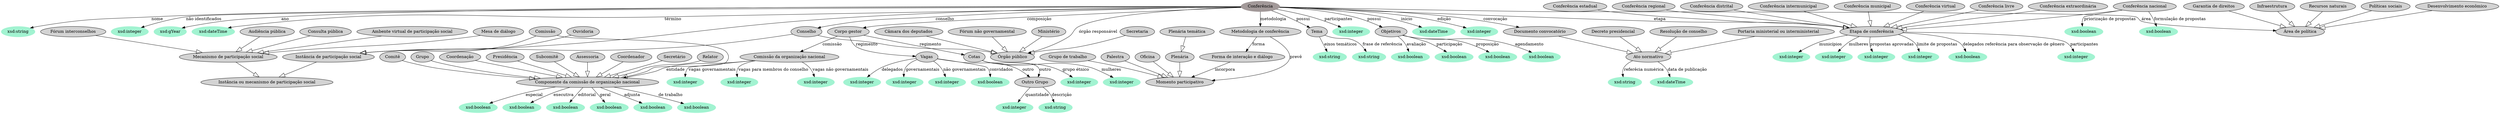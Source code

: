 digraph  {
	node [label="\N"];
	Conferência	 [color="#A29999",
		style=filled];
	22	 [color="#A2F3D1",
		label="xsd:dateTime",
		style=filled];
	Conferência -> 22	 [label=término];
	"Corpo gestor"	 [style=filled];
	Conferência -> "Corpo gestor"	 [label=composição];
	"Metodologia de conferência"	 [style=filled];
	Conferência -> "Metodologia de conferência"	 [label=metodologia];
	1	 [color="#A2F3D1",
		label="xsd:string",
		style=filled];
	Conferência -> 1	 [label=nome];
	4	 [color="#A2F3D1",
		label="xsd:integer",
		style=filled];
	Conferência -> 4	 [label="não identificados"];
	5	 [color="#A2F3D1",
		label="xsd:gYear",
		style=filled];
	Conferência -> 5	 [label=ano];
	"Etapa de conferência"	 [style=filled];
	Conferência -> "Etapa de conferência"	 [label=etapa];
	"Área de política"	 [style=filled];
	Conferência -> "Área de política"	 [label=área];
	Tema	 [style=filled];
	Conferência -> Tema	 [label=possui];
	3	 [color="#A2F3D1",
		label="xsd:integer",
		style=filled];
	Conferência -> 3	 [label=participantes];
	"Órgão público"	 [style=filled];
	Conferência -> "Órgão público"	 [label="órgão responsável"];
	"Instância de participação social"	 [style=filled];
	Conferência -> "Instância de participação social"	 [arrowhead=empty,
		arrowsize=2];
	"Documento convocatório"	 [style=filled];
	Conferência -> "Documento convocatório"	 [label=convocação];
	21	 [color="#A2F3D1",
		label="xsd:dateTime",
		style=filled];
	Conferência -> 21	 [label=início];
	2	 [color="#A2F3D1",
		label="xsd:integer",
		style=filled];
	Conferência -> 2	 [label=edição];
	Conselho	 [style=filled];
	Conferência -> Conselho	 [label=conselho];
	Objetivos	 [style=filled];
	Conferência -> Objetivos	 [label=possui];
	"Instância ou mecanismo de participação social"	 [style=filled];
	"Instância de participação social" -> "Instância ou mecanismo de participação social"	 [arrowhead=empty,
		arrowsize=2];
	"Mecanismo de participação social"	 [style=filled];
	"Mecanismo de participação social" -> "Instância ou mecanismo de participação social"	 [arrowhead=empty,
		arrowsize=2];
	Conselho -> "Órgão público"	 [arrowhead=empty,
		arrowsize=2];
	Conselho -> "Instância de participação social"	 [arrowhead=empty,
		arrowsize=2];
	Ouvidoria	 [style=filled];
	Ouvidoria -> "Instância de participação social"	 [arrowhead=empty,
		arrowsize=2];
	Comissão	 [style=filled];
	"Componente da comissão de organização nacional"	 [style=filled];
	Comissão -> "Componente da comissão de organização nacional"	 [arrowhead=empty,
		arrowsize=2];
	Comissão -> "Instância de participação social"	 [arrowhead=empty,
		arrowsize=2];
	"Mesa de diálogo"	 [style=filled];
	"Mesa de diálogo" -> "Mecanismo de participação social"	 [arrowhead=empty,
		arrowsize=2];
	"Fórum interconselhos"	 [style=filled];
	"Fórum interconselhos" -> "Mecanismo de participação social"	 [arrowhead=empty,
		arrowsize=2];
	"Audiência pública"	 [style=filled];
	"Audiência pública" -> "Mecanismo de participação social"	 [arrowhead=empty,
		arrowsize=2];
	"Consulta pública"	 [style=filled];
	"Consulta pública" -> "Mecanismo de participação social"	 [arrowhead=empty,
		arrowsize=2];
	"Ambente virtual de participação social"	 [style=filled];
	"Ambente virtual de participação social" -> "Mecanismo de participação social"	 [arrowhead=empty,
		arrowsize=2];
	Ministério	 [style=filled];
	Ministério -> "Órgão público"	 [arrowhead=empty,
		arrowsize=2];
	Secretaria	 [style=filled];
	Secretaria -> "Órgão público"	 [arrowhead=empty,
		arrowsize=2];
	"Câmara dos deputados"	 [style=filled];
	"Câmara dos deputados" -> "Órgão público"	 [arrowhead=empty,
		arrowsize=2];
	"Fórum não governamental"	 [style=filled];
	"Fórum não governamental" -> "Órgão público"	 [arrowhead=empty,
		arrowsize=2];
	"Ato normativo"	 [style=filled];
	"Documento convocatório" -> "Ato normativo"	 [arrowhead=empty,
		arrowsize=2];
	7	 [color="#A2F3D1",
		label="xsd:string",
		style=filled];
	"Ato normativo" -> 7	 [label="referêcia numérica"];
	6	 [color="#A2F3D1",
		label="xsd:dateTime",
		style=filled];
	"Ato normativo" -> 6	 [label="data de publicação"];
	"Portaria ministerial ou interministerial"	 [style=filled];
	"Portaria ministerial ou interministerial" -> "Ato normativo"	 [arrowhead=empty,
		arrowsize=2];
	"Decreto presidencial"	 [style=filled];
	"Decreto presidencial" -> "Ato normativo"	 [arrowhead=empty,
		arrowsize=2];
	"Resolução de conselho"	 [style=filled];
	"Resolução de conselho" -> "Ato normativo"	 [arrowhead=empty,
		arrowsize=2];
	"Políticas sociais"	 [style=filled];
	"Políticas sociais" -> "Área de política"	 [arrowhead=empty,
		arrowsize=2];
	"Desenvolvimento econômico"	 [style=filled];
	"Desenvolvimento econômico" -> "Área de política"	 [arrowhead=empty,
		arrowsize=2];
	"Garantia de direitos"	 [style=filled];
	"Garantia de direitos" -> "Área de política"	 [arrowhead=empty,
		arrowsize=2];
	Infraestrutura	 [style=filled];
	Infraestrutura -> "Área de política"	 [arrowhead=empty,
		arrowsize=2];
	"Recursos naturais"	 [style=filled];
	"Recursos naturais" -> "Área de política"	 [arrowhead=empty,
		arrowsize=2];
	8	 [color="#A2F3D1",
		label="xsd:boolean",
		style=filled];
	Objetivos -> 8	 [label=agendamento];
	9	 [color="#A2F3D1",
		label="xsd:boolean",
		style=filled];
	Objetivos -> 9	 [label=avaliação];
	10	 [color="#A2F3D1",
		label="xsd:boolean",
		style=filled];
	Objetivos -> 10	 [label=participação];
	11	 [color="#A2F3D1",
		label="xsd:boolean",
		style=filled];
	Objetivos -> 11	 [label=proposição];
	13	 [color="#A2F3D1",
		label="xsd:string",
		style=filled];
	Tema -> 13	 [label="eixos temáticos"];
	12	 [color="#A2F3D1",
		label="xsd:string",
		style=filled];
	Tema -> 12	 [label="frase de referência"];
	18	 [color="#A2F3D1",
		label="xsd:boolean",
		style=filled];
	"Etapa de conferência" -> 18	 [label="delegados referência para observação de gênero"];
	14	 [color="#A2F3D1",
		label="xsd:integer",
		style=filled];
	"Etapa de conferência" -> 14	 [label=participantes];
	15	 [color="#A2F3D1",
		label="xsd:integer",
		style=filled];
	"Etapa de conferência" -> 15	 [label=municípios];
	16	 [color="#A2F3D1",
		label="xsd:integer",
		style=filled];
	"Etapa de conferência" -> 16	 [label=mulheres];
	17	 [color="#A2F3D1",
		label="xsd:integer",
		style=filled];
	"Etapa de conferência" -> 17	 [label="propostas aprovadas"];
	32	 [color="#A2F3D1",
		label="xsd:integer",
		style=filled];
	"Etapa de conferência" -> 32	 [label="limite de propostas"];
	"Conferência nacional"	 [style=filled];
	19	 [color="#A2F3D1",
		label="xsd:boolean",
		style=filled];
	"Conferência nacional" -> 19	 [label="priorização de propostas"];
	20	 [color="#A2F3D1",
		label="xsd:boolean",
		style=filled];
	"Conferência nacional" -> 20	 [label="formulação de propostas"];
	"Conferência nacional" -> "Etapa de conferência"	 [arrowhead=empty,
		arrowsize=2];
	"Conferência estadual"	 [style=filled];
	"Conferência estadual" -> "Etapa de conferência"	 [arrowhead=empty,
		arrowsize=2];
	"Conferência regional"	 [style=filled];
	"Conferência regional" -> "Etapa de conferência"	 [arrowhead=empty,
		arrowsize=2];
	"Conferência distrital"	 [style=filled];
	"Conferência distrital" -> "Etapa de conferência"	 [arrowhead=empty,
		arrowsize=2];
	"Conferência intermunicipal"	 [style=filled];
	"Conferência intermunicipal" -> "Etapa de conferência"	 [arrowhead=empty,
		arrowsize=2];
	"Conferência municipal"	 [style=filled];
	"Conferência municipal" -> "Etapa de conferência"	 [arrowhead=empty,
		arrowsize=2];
	"Conferência virtual"	 [style=filled];
	"Conferência virtual" -> "Etapa de conferência"	 [arrowhead=empty,
		arrowsize=2];
	"Conferência livre"	 [style=filled];
	"Conferência livre" -> "Etapa de conferência"	 [arrowhead=empty,
		arrowsize=2];
	"Conferência extraordinária"	 [style=filled];
	"Conferência extraordinária" -> "Etapa de conferência"	 [arrowhead=empty,
		arrowsize=2];
	"Comissão da organização nacional"	 [style=filled];
	"Corpo gestor" -> "Comissão da organização nacional"	 [label=comissão];
	Cotas	 [style=filled];
	"Corpo gestor" -> Cotas	 [label=regimento];
	Vagas	 [style=filled];
	"Corpo gestor" -> Vagas	 [label=regimento];
	"Comissão da organização nacional" -> "Componente da comissão de organização nacional"	 [label=entidade];
	31	 [color="#A2F3D1",
		label="xsd:integer",
		style=filled];
	"Comissão da organização nacional" -> 31	 [label="vagas para membros do conselho"];
	29	 [color="#A2F3D1",
		label="xsd:integer",
		style=filled];
	"Comissão da organização nacional" -> 29	 [label="vagas não governamentais"];
	30	 [color="#A2F3D1",
		label="xsd:integer",
		style=filled];
	"Comissão da organização nacional" -> 30	 [label="vagas governamentais"];
	23	 [color="#A2F3D1",
		label="xsd:boolean",
		style=filled];
	"Componente da comissão de organização nacional" -> 23	 [label=adjunta];
	24	 [color="#A2F3D1",
		label="xsd:boolean",
		style=filled];
	"Componente da comissão de organização nacional" -> 24	 [label="de trabalho"];
	26	 [color="#A2F3D1",
		label="xsd:boolean",
		style=filled];
	"Componente da comissão de organização nacional" -> 26	 [label=especial];
	27	 [color="#A2F3D1",
		label="xsd:boolean",
		style=filled];
	"Componente da comissão de organização nacional" -> 27	 [label=executiva];
	28	 [color="#A2F3D1",
		label="xsd:boolean",
		style=filled];
	"Componente da comissão de organização nacional" -> 28	 [label=editorial];
	25	 [color="#A2F3D1",
		label="xsd:boolean",
		style=filled];
	"Componente da comissão de organização nacional" -> 25	 [label=geral];
	Comitê	 [style=filled];
	Comitê -> "Componente da comissão de organização nacional"	 [arrowhead=empty,
		arrowsize=2];
	Grupo	 [style=filled];
	Grupo -> "Componente da comissão de organização nacional"	 [arrowhead=empty,
		arrowsize=2];
	Coordenação	 [style=filled];
	Coordenação -> "Componente da comissão de organização nacional"	 [arrowhead=empty,
		arrowsize=2];
	Presidência	 [style=filled];
	Presidência -> "Componente da comissão de organização nacional"	 [arrowhead=empty,
		arrowsize=2];
	Subcomitê	 [style=filled];
	Subcomitê -> "Componente da comissão de organização nacional"	 [arrowhead=empty,
		arrowsize=2];
	Assessoria	 [style=filled];
	Assessoria -> "Componente da comissão de organização nacional"	 [arrowhead=empty,
		arrowsize=2];
	Coordenador	 [style=filled];
	Coordenador -> "Componente da comissão de organização nacional"	 [arrowhead=empty,
		arrowsize=2];
	Secretário	 [style=filled];
	Secretário -> "Componente da comissão de organização nacional"	 [arrowhead=empty,
		arrowsize=2];
	Relator	 [style=filled];
	Relator -> "Componente da comissão de organização nacional"	 [arrowhead=empty,
		arrowsize=2];
	"Forma de interação e diálogo"	 [style=filled];
	"Metodologia de conferência" -> "Forma de interação e diálogo"	 [label=forma];
	"Momento participativo"	 [style=filled];
	"Metodologia de conferência" -> "Momento participativo"	 [label=prevê];
	"Forma de interação e diálogo" -> "Momento participativo"	 [label=incorpora];
	"Grupo de trabalho"	 [style=filled];
	"Grupo de trabalho" -> "Momento participativo"	 [arrowhead=empty,
		arrowsize=2];
	Palestra	 [style=filled];
	Palestra -> "Momento participativo"	 [arrowhead=empty,
		arrowsize=2];
	Oficina	 [style=filled];
	Oficina -> "Momento participativo"	 [arrowhead=empty,
		arrowsize=2];
	Plenária	 [style=filled];
	Plenária -> "Momento participativo"	 [arrowhead=empty,
		arrowsize=2];
	"Plenária temática"	 [style=filled];
	"Plenária temática" -> Plenária	 [arrowhead=empty,
		arrowsize=2];
	33	 [color="#A2F3D1",
		label="xsd:integer",
		style=filled];
	Vagas -> 33	 [label=delegados];
	34	 [color="#A2F3D1",
		label="xsd:integer",
		style=filled];
	Vagas -> 34	 [label=governamentais];
	35	 [color="#A2F3D1",
		label="xsd:integer",
		style=filled];
	Vagas -> 35	 [label="não governamentais"];
	36	 [color="#A2F3D1",
		label="xsd:boolean",
		style=filled];
	Vagas -> 36	 [label=convidados];
	"Outro Grupo"	 [style=filled];
	Vagas -> "Outro Grupo"	 [label=outro];
	37	 [color="#A2F3D1",
		label="xsd:integer",
		style=filled];
	"Outro Grupo" -> 37	 [label=quantidade];
	38	 [color="#A2F3D1",
		label="xsd:string",
		style=filled];
	"Outro Grupo" -> 38	 [label=descrição];
	39	 [color="#A2F3D1",
		label="xsd:integer",
		style=filled];
	Cotas -> 39	 [label=mulheres];
	40	 [color="#A2F3D1",
		label="xsd:integer",
		style=filled];
	Cotas -> 40	 [label="grupo étnico"];
	Cotas -> "Outro Grupo"	 [label=outro];
}
